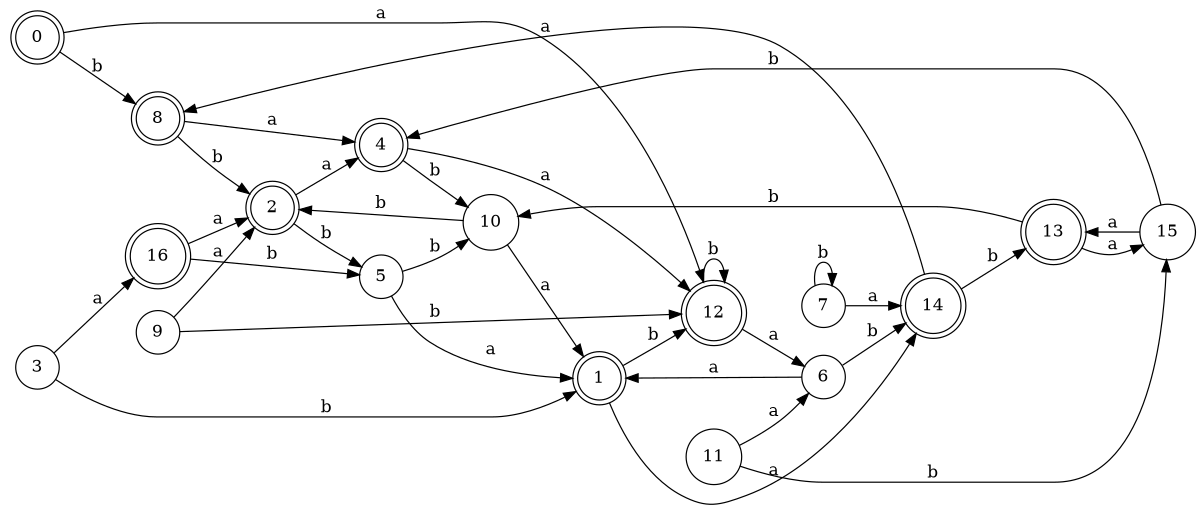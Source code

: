 digraph n14_8 {
__start0 [label="" shape="none"];

rankdir=LR;
size="8,5";

s0 [style="rounded,filled", color="black", fillcolor="white" shape="doublecircle", label="0"];
s1 [style="rounded,filled", color="black", fillcolor="white" shape="doublecircle", label="1"];
s2 [style="rounded,filled", color="black", fillcolor="white" shape="doublecircle", label="2"];
s3 [style="filled", color="black", fillcolor="white" shape="circle", label="3"];
s4 [style="rounded,filled", color="black", fillcolor="white" shape="doublecircle", label="4"];
s5 [style="filled", color="black", fillcolor="white" shape="circle", label="5"];
s6 [style="filled", color="black", fillcolor="white" shape="circle", label="6"];
s7 [style="filled", color="black", fillcolor="white" shape="circle", label="7"];
s8 [style="rounded,filled", color="black", fillcolor="white" shape="doublecircle", label="8"];
s9 [style="filled", color="black", fillcolor="white" shape="circle", label="9"];
s10 [style="filled", color="black", fillcolor="white" shape="circle", label="10"];
s11 [style="filled", color="black", fillcolor="white" shape="circle", label="11"];
s12 [style="rounded,filled", color="black", fillcolor="white" shape="doublecircle", label="12"];
s13 [style="rounded,filled", color="black", fillcolor="white" shape="doublecircle", label="13"];
s14 [style="rounded,filled", color="black", fillcolor="white" shape="doublecircle", label="14"];
s15 [style="filled", color="black", fillcolor="white" shape="circle", label="15"];
s16 [style="rounded,filled", color="black", fillcolor="white" shape="doublecircle", label="16"];
s0 -> s12 [label="a"];
s0 -> s8 [label="b"];
s1 -> s14 [label="a"];
s1 -> s12 [label="b"];
s2 -> s4 [label="a"];
s2 -> s5 [label="b"];
s3 -> s16 [label="a"];
s3 -> s1 [label="b"];
s4 -> s12 [label="a"];
s4 -> s10 [label="b"];
s5 -> s1 [label="a"];
s5 -> s10 [label="b"];
s6 -> s1 [label="a"];
s6 -> s14 [label="b"];
s7 -> s14 [label="a"];
s7 -> s7 [label="b"];
s8 -> s4 [label="a"];
s8 -> s2 [label="b"];
s9 -> s2 [label="a"];
s9 -> s12 [label="b"];
s10 -> s1 [label="a"];
s10 -> s2 [label="b"];
s11 -> s6 [label="a"];
s11 -> s15 [label="b"];
s12 -> s6 [label="a"];
s12 -> s12 [label="b"];
s13 -> s15 [label="a"];
s13 -> s10 [label="b"];
s14 -> s8 [label="a"];
s14 -> s13 [label="b"];
s15 -> s13 [label="a"];
s15 -> s4 [label="b"];
s16 -> s2 [label="a"];
s16 -> s5 [label="b"];

}